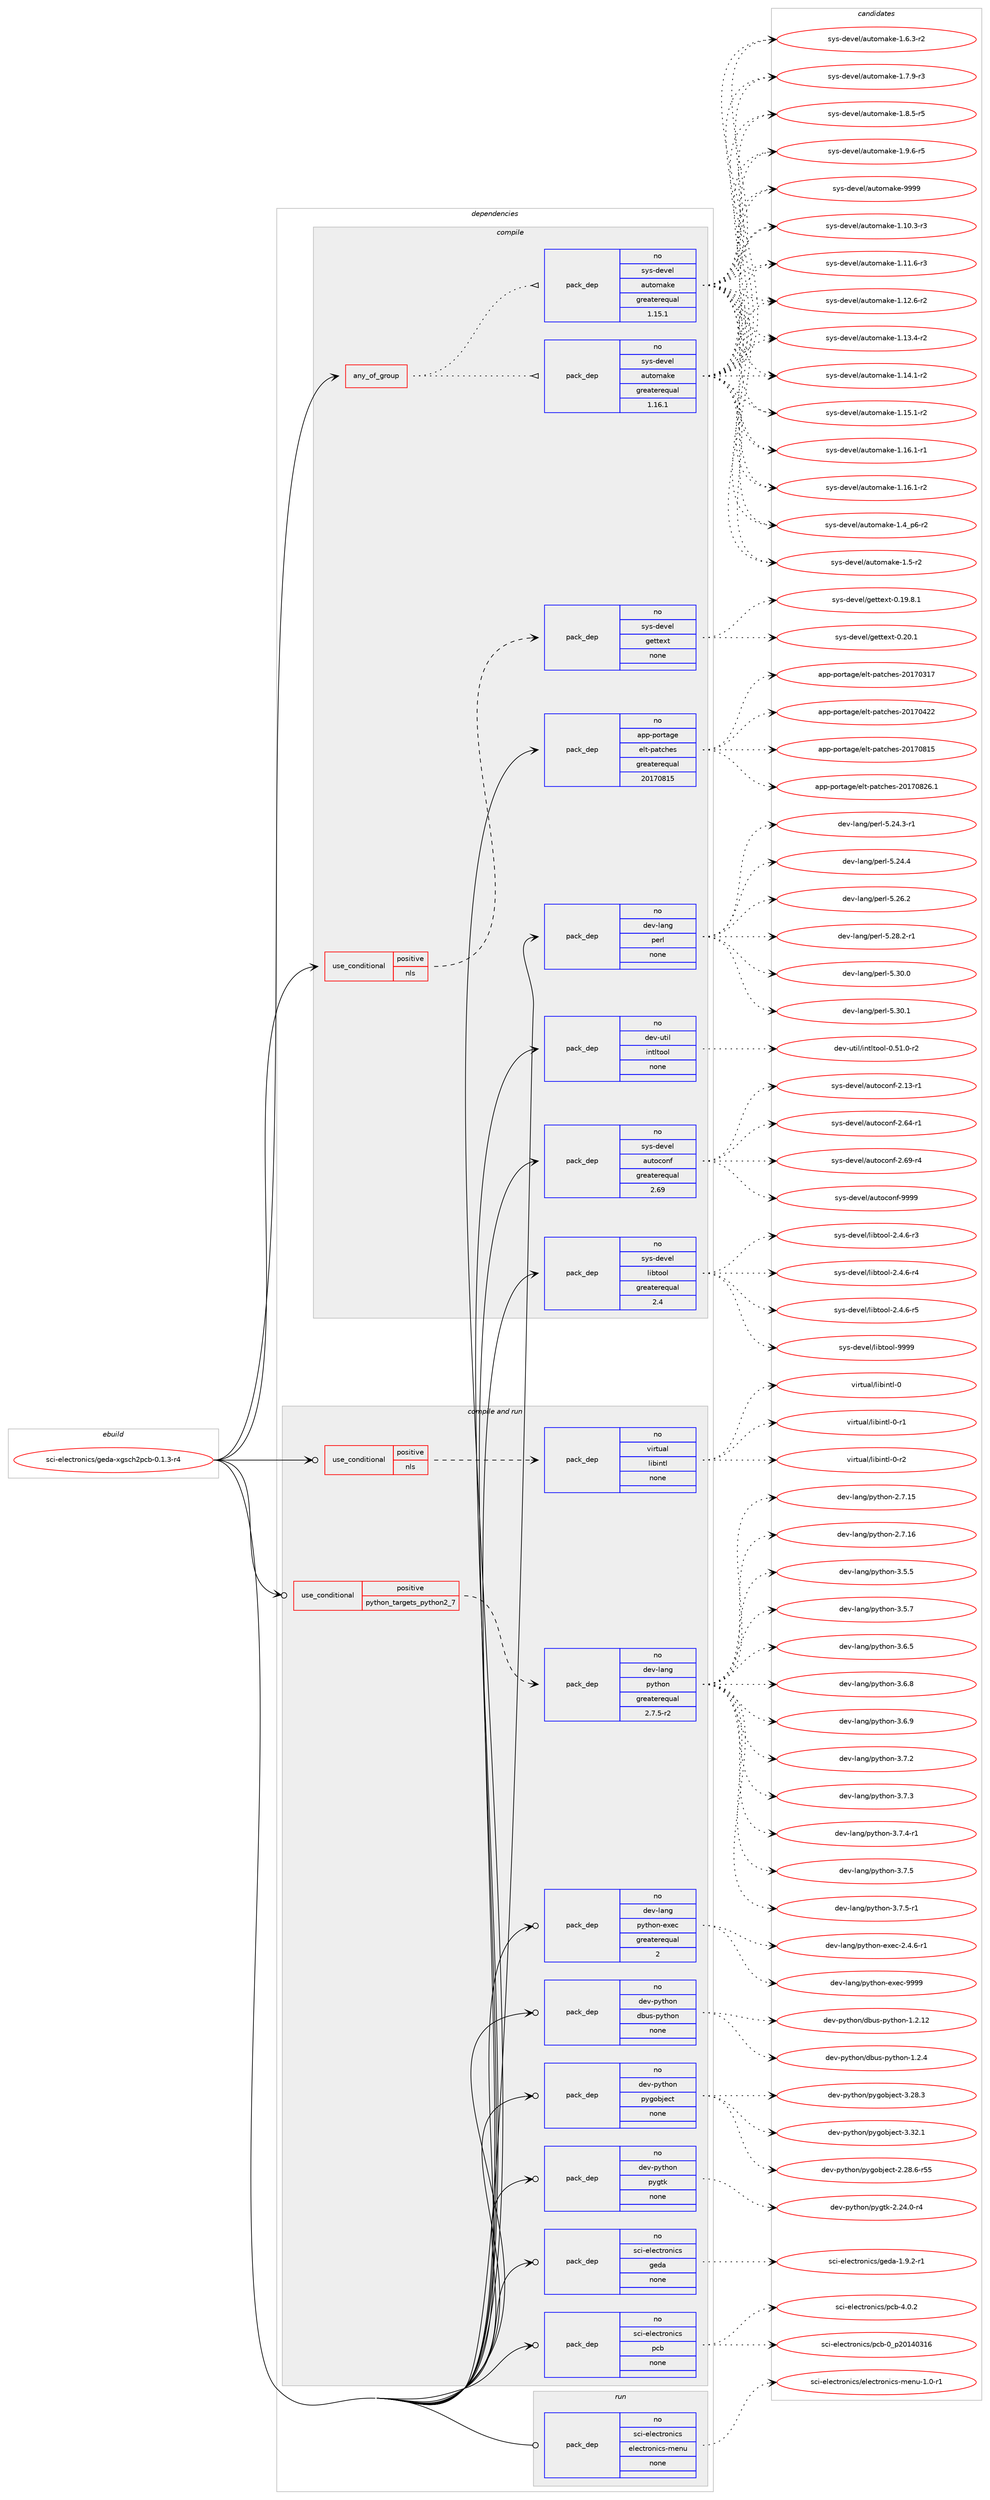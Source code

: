 digraph prolog {

# *************
# Graph options
# *************

newrank=true;
concentrate=true;
compound=true;
graph [rankdir=LR,fontname=Helvetica,fontsize=10,ranksep=1.5];#, ranksep=2.5, nodesep=0.2];
edge  [arrowhead=vee];
node  [fontname=Helvetica,fontsize=10];

# **********
# The ebuild
# **********

subgraph cluster_leftcol {
color=gray;
rank=same;
label=<<i>ebuild</i>>;
id [label="sci-electronics/geda-xgsch2pcb-0.1.3-r4", color=red, width=4, href="../sci-electronics/geda-xgsch2pcb-0.1.3-r4.svg"];
}

# ****************
# The dependencies
# ****************

subgraph cluster_midcol {
color=gray;
label=<<i>dependencies</i>>;
subgraph cluster_compile {
fillcolor="#eeeeee";
style=filled;
label=<<i>compile</i>>;
subgraph any14544 {
dependency852857 [label=<<TABLE BORDER="0" CELLBORDER="1" CELLSPACING="0" CELLPADDING="4"><TR><TD CELLPADDING="10">any_of_group</TD></TR></TABLE>>, shape=none, color=red];subgraph pack630673 {
dependency852858 [label=<<TABLE BORDER="0" CELLBORDER="1" CELLSPACING="0" CELLPADDING="4" WIDTH="220"><TR><TD ROWSPAN="6" CELLPADDING="30">pack_dep</TD></TR><TR><TD WIDTH="110">no</TD></TR><TR><TD>sys-devel</TD></TR><TR><TD>automake</TD></TR><TR><TD>greaterequal</TD></TR><TR><TD>1.16.1</TD></TR></TABLE>>, shape=none, color=blue];
}
dependency852857:e -> dependency852858:w [weight=20,style="dotted",arrowhead="oinv"];
subgraph pack630674 {
dependency852859 [label=<<TABLE BORDER="0" CELLBORDER="1" CELLSPACING="0" CELLPADDING="4" WIDTH="220"><TR><TD ROWSPAN="6" CELLPADDING="30">pack_dep</TD></TR><TR><TD WIDTH="110">no</TD></TR><TR><TD>sys-devel</TD></TR><TR><TD>automake</TD></TR><TR><TD>greaterequal</TD></TR><TR><TD>1.15.1</TD></TR></TABLE>>, shape=none, color=blue];
}
dependency852857:e -> dependency852859:w [weight=20,style="dotted",arrowhead="oinv"];
}
id:e -> dependency852857:w [weight=20,style="solid",arrowhead="vee"];
subgraph cond207131 {
dependency852860 [label=<<TABLE BORDER="0" CELLBORDER="1" CELLSPACING="0" CELLPADDING="4"><TR><TD ROWSPAN="3" CELLPADDING="10">use_conditional</TD></TR><TR><TD>positive</TD></TR><TR><TD>nls</TD></TR></TABLE>>, shape=none, color=red];
subgraph pack630675 {
dependency852861 [label=<<TABLE BORDER="0" CELLBORDER="1" CELLSPACING="0" CELLPADDING="4" WIDTH="220"><TR><TD ROWSPAN="6" CELLPADDING="30">pack_dep</TD></TR><TR><TD WIDTH="110">no</TD></TR><TR><TD>sys-devel</TD></TR><TR><TD>gettext</TD></TR><TR><TD>none</TD></TR><TR><TD></TD></TR></TABLE>>, shape=none, color=blue];
}
dependency852860:e -> dependency852861:w [weight=20,style="dashed",arrowhead="vee"];
}
id:e -> dependency852860:w [weight=20,style="solid",arrowhead="vee"];
subgraph pack630676 {
dependency852862 [label=<<TABLE BORDER="0" CELLBORDER="1" CELLSPACING="0" CELLPADDING="4" WIDTH="220"><TR><TD ROWSPAN="6" CELLPADDING="30">pack_dep</TD></TR><TR><TD WIDTH="110">no</TD></TR><TR><TD>app-portage</TD></TR><TR><TD>elt-patches</TD></TR><TR><TD>greaterequal</TD></TR><TR><TD>20170815</TD></TR></TABLE>>, shape=none, color=blue];
}
id:e -> dependency852862:w [weight=20,style="solid",arrowhead="vee"];
subgraph pack630677 {
dependency852863 [label=<<TABLE BORDER="0" CELLBORDER="1" CELLSPACING="0" CELLPADDING="4" WIDTH="220"><TR><TD ROWSPAN="6" CELLPADDING="30">pack_dep</TD></TR><TR><TD WIDTH="110">no</TD></TR><TR><TD>dev-lang</TD></TR><TR><TD>perl</TD></TR><TR><TD>none</TD></TR><TR><TD></TD></TR></TABLE>>, shape=none, color=blue];
}
id:e -> dependency852863:w [weight=20,style="solid",arrowhead="vee"];
subgraph pack630678 {
dependency852864 [label=<<TABLE BORDER="0" CELLBORDER="1" CELLSPACING="0" CELLPADDING="4" WIDTH="220"><TR><TD ROWSPAN="6" CELLPADDING="30">pack_dep</TD></TR><TR><TD WIDTH="110">no</TD></TR><TR><TD>dev-util</TD></TR><TR><TD>intltool</TD></TR><TR><TD>none</TD></TR><TR><TD></TD></TR></TABLE>>, shape=none, color=blue];
}
id:e -> dependency852864:w [weight=20,style="solid",arrowhead="vee"];
subgraph pack630679 {
dependency852865 [label=<<TABLE BORDER="0" CELLBORDER="1" CELLSPACING="0" CELLPADDING="4" WIDTH="220"><TR><TD ROWSPAN="6" CELLPADDING="30">pack_dep</TD></TR><TR><TD WIDTH="110">no</TD></TR><TR><TD>sys-devel</TD></TR><TR><TD>autoconf</TD></TR><TR><TD>greaterequal</TD></TR><TR><TD>2.69</TD></TR></TABLE>>, shape=none, color=blue];
}
id:e -> dependency852865:w [weight=20,style="solid",arrowhead="vee"];
subgraph pack630680 {
dependency852866 [label=<<TABLE BORDER="0" CELLBORDER="1" CELLSPACING="0" CELLPADDING="4" WIDTH="220"><TR><TD ROWSPAN="6" CELLPADDING="30">pack_dep</TD></TR><TR><TD WIDTH="110">no</TD></TR><TR><TD>sys-devel</TD></TR><TR><TD>libtool</TD></TR><TR><TD>greaterequal</TD></TR><TR><TD>2.4</TD></TR></TABLE>>, shape=none, color=blue];
}
id:e -> dependency852866:w [weight=20,style="solid",arrowhead="vee"];
}
subgraph cluster_compileandrun {
fillcolor="#eeeeee";
style=filled;
label=<<i>compile and run</i>>;
subgraph cond207132 {
dependency852867 [label=<<TABLE BORDER="0" CELLBORDER="1" CELLSPACING="0" CELLPADDING="4"><TR><TD ROWSPAN="3" CELLPADDING="10">use_conditional</TD></TR><TR><TD>positive</TD></TR><TR><TD>nls</TD></TR></TABLE>>, shape=none, color=red];
subgraph pack630681 {
dependency852868 [label=<<TABLE BORDER="0" CELLBORDER="1" CELLSPACING="0" CELLPADDING="4" WIDTH="220"><TR><TD ROWSPAN="6" CELLPADDING="30">pack_dep</TD></TR><TR><TD WIDTH="110">no</TD></TR><TR><TD>virtual</TD></TR><TR><TD>libintl</TD></TR><TR><TD>none</TD></TR><TR><TD></TD></TR></TABLE>>, shape=none, color=blue];
}
dependency852867:e -> dependency852868:w [weight=20,style="dashed",arrowhead="vee"];
}
id:e -> dependency852867:w [weight=20,style="solid",arrowhead="odotvee"];
subgraph cond207133 {
dependency852869 [label=<<TABLE BORDER="0" CELLBORDER="1" CELLSPACING="0" CELLPADDING="4"><TR><TD ROWSPAN="3" CELLPADDING="10">use_conditional</TD></TR><TR><TD>positive</TD></TR><TR><TD>python_targets_python2_7</TD></TR></TABLE>>, shape=none, color=red];
subgraph pack630682 {
dependency852870 [label=<<TABLE BORDER="0" CELLBORDER="1" CELLSPACING="0" CELLPADDING="4" WIDTH="220"><TR><TD ROWSPAN="6" CELLPADDING="30">pack_dep</TD></TR><TR><TD WIDTH="110">no</TD></TR><TR><TD>dev-lang</TD></TR><TR><TD>python</TD></TR><TR><TD>greaterequal</TD></TR><TR><TD>2.7.5-r2</TD></TR></TABLE>>, shape=none, color=blue];
}
dependency852869:e -> dependency852870:w [weight=20,style="dashed",arrowhead="vee"];
}
id:e -> dependency852869:w [weight=20,style="solid",arrowhead="odotvee"];
subgraph pack630683 {
dependency852871 [label=<<TABLE BORDER="0" CELLBORDER="1" CELLSPACING="0" CELLPADDING="4" WIDTH="220"><TR><TD ROWSPAN="6" CELLPADDING="30">pack_dep</TD></TR><TR><TD WIDTH="110">no</TD></TR><TR><TD>dev-lang</TD></TR><TR><TD>python-exec</TD></TR><TR><TD>greaterequal</TD></TR><TR><TD>2</TD></TR></TABLE>>, shape=none, color=blue];
}
id:e -> dependency852871:w [weight=20,style="solid",arrowhead="odotvee"];
subgraph pack630684 {
dependency852872 [label=<<TABLE BORDER="0" CELLBORDER="1" CELLSPACING="0" CELLPADDING="4" WIDTH="220"><TR><TD ROWSPAN="6" CELLPADDING="30">pack_dep</TD></TR><TR><TD WIDTH="110">no</TD></TR><TR><TD>dev-python</TD></TR><TR><TD>dbus-python</TD></TR><TR><TD>none</TD></TR><TR><TD></TD></TR></TABLE>>, shape=none, color=blue];
}
id:e -> dependency852872:w [weight=20,style="solid",arrowhead="odotvee"];
subgraph pack630685 {
dependency852873 [label=<<TABLE BORDER="0" CELLBORDER="1" CELLSPACING="0" CELLPADDING="4" WIDTH="220"><TR><TD ROWSPAN="6" CELLPADDING="30">pack_dep</TD></TR><TR><TD WIDTH="110">no</TD></TR><TR><TD>dev-python</TD></TR><TR><TD>pygobject</TD></TR><TR><TD>none</TD></TR><TR><TD></TD></TR></TABLE>>, shape=none, color=blue];
}
id:e -> dependency852873:w [weight=20,style="solid",arrowhead="odotvee"];
subgraph pack630686 {
dependency852874 [label=<<TABLE BORDER="0" CELLBORDER="1" CELLSPACING="0" CELLPADDING="4" WIDTH="220"><TR><TD ROWSPAN="6" CELLPADDING="30">pack_dep</TD></TR><TR><TD WIDTH="110">no</TD></TR><TR><TD>dev-python</TD></TR><TR><TD>pygtk</TD></TR><TR><TD>none</TD></TR><TR><TD></TD></TR></TABLE>>, shape=none, color=blue];
}
id:e -> dependency852874:w [weight=20,style="solid",arrowhead="odotvee"];
subgraph pack630687 {
dependency852875 [label=<<TABLE BORDER="0" CELLBORDER="1" CELLSPACING="0" CELLPADDING="4" WIDTH="220"><TR><TD ROWSPAN="6" CELLPADDING="30">pack_dep</TD></TR><TR><TD WIDTH="110">no</TD></TR><TR><TD>sci-electronics</TD></TR><TR><TD>geda</TD></TR><TR><TD>none</TD></TR><TR><TD></TD></TR></TABLE>>, shape=none, color=blue];
}
id:e -> dependency852875:w [weight=20,style="solid",arrowhead="odotvee"];
subgraph pack630688 {
dependency852876 [label=<<TABLE BORDER="0" CELLBORDER="1" CELLSPACING="0" CELLPADDING="4" WIDTH="220"><TR><TD ROWSPAN="6" CELLPADDING="30">pack_dep</TD></TR><TR><TD WIDTH="110">no</TD></TR><TR><TD>sci-electronics</TD></TR><TR><TD>pcb</TD></TR><TR><TD>none</TD></TR><TR><TD></TD></TR></TABLE>>, shape=none, color=blue];
}
id:e -> dependency852876:w [weight=20,style="solid",arrowhead="odotvee"];
}
subgraph cluster_run {
fillcolor="#eeeeee";
style=filled;
label=<<i>run</i>>;
subgraph pack630689 {
dependency852877 [label=<<TABLE BORDER="0" CELLBORDER="1" CELLSPACING="0" CELLPADDING="4" WIDTH="220"><TR><TD ROWSPAN="6" CELLPADDING="30">pack_dep</TD></TR><TR><TD WIDTH="110">no</TD></TR><TR><TD>sci-electronics</TD></TR><TR><TD>electronics-menu</TD></TR><TR><TD>none</TD></TR><TR><TD></TD></TR></TABLE>>, shape=none, color=blue];
}
id:e -> dependency852877:w [weight=20,style="solid",arrowhead="odot"];
}
}

# **************
# The candidates
# **************

subgraph cluster_choices {
rank=same;
color=gray;
label=<<i>candidates</i>>;

subgraph choice630673 {
color=black;
nodesep=1;
choice11512111545100101118101108479711711611110997107101454946494846514511451 [label="sys-devel/automake-1.10.3-r3", color=red, width=4,href="../sys-devel/automake-1.10.3-r3.svg"];
choice11512111545100101118101108479711711611110997107101454946494946544511451 [label="sys-devel/automake-1.11.6-r3", color=red, width=4,href="../sys-devel/automake-1.11.6-r3.svg"];
choice11512111545100101118101108479711711611110997107101454946495046544511450 [label="sys-devel/automake-1.12.6-r2", color=red, width=4,href="../sys-devel/automake-1.12.6-r2.svg"];
choice11512111545100101118101108479711711611110997107101454946495146524511450 [label="sys-devel/automake-1.13.4-r2", color=red, width=4,href="../sys-devel/automake-1.13.4-r2.svg"];
choice11512111545100101118101108479711711611110997107101454946495246494511450 [label="sys-devel/automake-1.14.1-r2", color=red, width=4,href="../sys-devel/automake-1.14.1-r2.svg"];
choice11512111545100101118101108479711711611110997107101454946495346494511450 [label="sys-devel/automake-1.15.1-r2", color=red, width=4,href="../sys-devel/automake-1.15.1-r2.svg"];
choice11512111545100101118101108479711711611110997107101454946495446494511449 [label="sys-devel/automake-1.16.1-r1", color=red, width=4,href="../sys-devel/automake-1.16.1-r1.svg"];
choice11512111545100101118101108479711711611110997107101454946495446494511450 [label="sys-devel/automake-1.16.1-r2", color=red, width=4,href="../sys-devel/automake-1.16.1-r2.svg"];
choice115121115451001011181011084797117116111109971071014549465295112544511450 [label="sys-devel/automake-1.4_p6-r2", color=red, width=4,href="../sys-devel/automake-1.4_p6-r2.svg"];
choice11512111545100101118101108479711711611110997107101454946534511450 [label="sys-devel/automake-1.5-r2", color=red, width=4,href="../sys-devel/automake-1.5-r2.svg"];
choice115121115451001011181011084797117116111109971071014549465446514511450 [label="sys-devel/automake-1.6.3-r2", color=red, width=4,href="../sys-devel/automake-1.6.3-r2.svg"];
choice115121115451001011181011084797117116111109971071014549465546574511451 [label="sys-devel/automake-1.7.9-r3", color=red, width=4,href="../sys-devel/automake-1.7.9-r3.svg"];
choice115121115451001011181011084797117116111109971071014549465646534511453 [label="sys-devel/automake-1.8.5-r5", color=red, width=4,href="../sys-devel/automake-1.8.5-r5.svg"];
choice115121115451001011181011084797117116111109971071014549465746544511453 [label="sys-devel/automake-1.9.6-r5", color=red, width=4,href="../sys-devel/automake-1.9.6-r5.svg"];
choice115121115451001011181011084797117116111109971071014557575757 [label="sys-devel/automake-9999", color=red, width=4,href="../sys-devel/automake-9999.svg"];
dependency852858:e -> choice11512111545100101118101108479711711611110997107101454946494846514511451:w [style=dotted,weight="100"];
dependency852858:e -> choice11512111545100101118101108479711711611110997107101454946494946544511451:w [style=dotted,weight="100"];
dependency852858:e -> choice11512111545100101118101108479711711611110997107101454946495046544511450:w [style=dotted,weight="100"];
dependency852858:e -> choice11512111545100101118101108479711711611110997107101454946495146524511450:w [style=dotted,weight="100"];
dependency852858:e -> choice11512111545100101118101108479711711611110997107101454946495246494511450:w [style=dotted,weight="100"];
dependency852858:e -> choice11512111545100101118101108479711711611110997107101454946495346494511450:w [style=dotted,weight="100"];
dependency852858:e -> choice11512111545100101118101108479711711611110997107101454946495446494511449:w [style=dotted,weight="100"];
dependency852858:e -> choice11512111545100101118101108479711711611110997107101454946495446494511450:w [style=dotted,weight="100"];
dependency852858:e -> choice115121115451001011181011084797117116111109971071014549465295112544511450:w [style=dotted,weight="100"];
dependency852858:e -> choice11512111545100101118101108479711711611110997107101454946534511450:w [style=dotted,weight="100"];
dependency852858:e -> choice115121115451001011181011084797117116111109971071014549465446514511450:w [style=dotted,weight="100"];
dependency852858:e -> choice115121115451001011181011084797117116111109971071014549465546574511451:w [style=dotted,weight="100"];
dependency852858:e -> choice115121115451001011181011084797117116111109971071014549465646534511453:w [style=dotted,weight="100"];
dependency852858:e -> choice115121115451001011181011084797117116111109971071014549465746544511453:w [style=dotted,weight="100"];
dependency852858:e -> choice115121115451001011181011084797117116111109971071014557575757:w [style=dotted,weight="100"];
}
subgraph choice630674 {
color=black;
nodesep=1;
choice11512111545100101118101108479711711611110997107101454946494846514511451 [label="sys-devel/automake-1.10.3-r3", color=red, width=4,href="../sys-devel/automake-1.10.3-r3.svg"];
choice11512111545100101118101108479711711611110997107101454946494946544511451 [label="sys-devel/automake-1.11.6-r3", color=red, width=4,href="../sys-devel/automake-1.11.6-r3.svg"];
choice11512111545100101118101108479711711611110997107101454946495046544511450 [label="sys-devel/automake-1.12.6-r2", color=red, width=4,href="../sys-devel/automake-1.12.6-r2.svg"];
choice11512111545100101118101108479711711611110997107101454946495146524511450 [label="sys-devel/automake-1.13.4-r2", color=red, width=4,href="../sys-devel/automake-1.13.4-r2.svg"];
choice11512111545100101118101108479711711611110997107101454946495246494511450 [label="sys-devel/automake-1.14.1-r2", color=red, width=4,href="../sys-devel/automake-1.14.1-r2.svg"];
choice11512111545100101118101108479711711611110997107101454946495346494511450 [label="sys-devel/automake-1.15.1-r2", color=red, width=4,href="../sys-devel/automake-1.15.1-r2.svg"];
choice11512111545100101118101108479711711611110997107101454946495446494511449 [label="sys-devel/automake-1.16.1-r1", color=red, width=4,href="../sys-devel/automake-1.16.1-r1.svg"];
choice11512111545100101118101108479711711611110997107101454946495446494511450 [label="sys-devel/automake-1.16.1-r2", color=red, width=4,href="../sys-devel/automake-1.16.1-r2.svg"];
choice115121115451001011181011084797117116111109971071014549465295112544511450 [label="sys-devel/automake-1.4_p6-r2", color=red, width=4,href="../sys-devel/automake-1.4_p6-r2.svg"];
choice11512111545100101118101108479711711611110997107101454946534511450 [label="sys-devel/automake-1.5-r2", color=red, width=4,href="../sys-devel/automake-1.5-r2.svg"];
choice115121115451001011181011084797117116111109971071014549465446514511450 [label="sys-devel/automake-1.6.3-r2", color=red, width=4,href="../sys-devel/automake-1.6.3-r2.svg"];
choice115121115451001011181011084797117116111109971071014549465546574511451 [label="sys-devel/automake-1.7.9-r3", color=red, width=4,href="../sys-devel/automake-1.7.9-r3.svg"];
choice115121115451001011181011084797117116111109971071014549465646534511453 [label="sys-devel/automake-1.8.5-r5", color=red, width=4,href="../sys-devel/automake-1.8.5-r5.svg"];
choice115121115451001011181011084797117116111109971071014549465746544511453 [label="sys-devel/automake-1.9.6-r5", color=red, width=4,href="../sys-devel/automake-1.9.6-r5.svg"];
choice115121115451001011181011084797117116111109971071014557575757 [label="sys-devel/automake-9999", color=red, width=4,href="../sys-devel/automake-9999.svg"];
dependency852859:e -> choice11512111545100101118101108479711711611110997107101454946494846514511451:w [style=dotted,weight="100"];
dependency852859:e -> choice11512111545100101118101108479711711611110997107101454946494946544511451:w [style=dotted,weight="100"];
dependency852859:e -> choice11512111545100101118101108479711711611110997107101454946495046544511450:w [style=dotted,weight="100"];
dependency852859:e -> choice11512111545100101118101108479711711611110997107101454946495146524511450:w [style=dotted,weight="100"];
dependency852859:e -> choice11512111545100101118101108479711711611110997107101454946495246494511450:w [style=dotted,weight="100"];
dependency852859:e -> choice11512111545100101118101108479711711611110997107101454946495346494511450:w [style=dotted,weight="100"];
dependency852859:e -> choice11512111545100101118101108479711711611110997107101454946495446494511449:w [style=dotted,weight="100"];
dependency852859:e -> choice11512111545100101118101108479711711611110997107101454946495446494511450:w [style=dotted,weight="100"];
dependency852859:e -> choice115121115451001011181011084797117116111109971071014549465295112544511450:w [style=dotted,weight="100"];
dependency852859:e -> choice11512111545100101118101108479711711611110997107101454946534511450:w [style=dotted,weight="100"];
dependency852859:e -> choice115121115451001011181011084797117116111109971071014549465446514511450:w [style=dotted,weight="100"];
dependency852859:e -> choice115121115451001011181011084797117116111109971071014549465546574511451:w [style=dotted,weight="100"];
dependency852859:e -> choice115121115451001011181011084797117116111109971071014549465646534511453:w [style=dotted,weight="100"];
dependency852859:e -> choice115121115451001011181011084797117116111109971071014549465746544511453:w [style=dotted,weight="100"];
dependency852859:e -> choice115121115451001011181011084797117116111109971071014557575757:w [style=dotted,weight="100"];
}
subgraph choice630675 {
color=black;
nodesep=1;
choice1151211154510010111810110847103101116116101120116454846495746564649 [label="sys-devel/gettext-0.19.8.1", color=red, width=4,href="../sys-devel/gettext-0.19.8.1.svg"];
choice115121115451001011181011084710310111611610112011645484650484649 [label="sys-devel/gettext-0.20.1", color=red, width=4,href="../sys-devel/gettext-0.20.1.svg"];
dependency852861:e -> choice1151211154510010111810110847103101116116101120116454846495746564649:w [style=dotted,weight="100"];
dependency852861:e -> choice115121115451001011181011084710310111611610112011645484650484649:w [style=dotted,weight="100"];
}
subgraph choice630676 {
color=black;
nodesep=1;
choice97112112451121111141169710310147101108116451129711699104101115455048495548514955 [label="app-portage/elt-patches-20170317", color=red, width=4,href="../app-portage/elt-patches-20170317.svg"];
choice97112112451121111141169710310147101108116451129711699104101115455048495548525050 [label="app-portage/elt-patches-20170422", color=red, width=4,href="../app-portage/elt-patches-20170422.svg"];
choice97112112451121111141169710310147101108116451129711699104101115455048495548564953 [label="app-portage/elt-patches-20170815", color=red, width=4,href="../app-portage/elt-patches-20170815.svg"];
choice971121124511211111411697103101471011081164511297116991041011154550484955485650544649 [label="app-portage/elt-patches-20170826.1", color=red, width=4,href="../app-portage/elt-patches-20170826.1.svg"];
dependency852862:e -> choice97112112451121111141169710310147101108116451129711699104101115455048495548514955:w [style=dotted,weight="100"];
dependency852862:e -> choice97112112451121111141169710310147101108116451129711699104101115455048495548525050:w [style=dotted,weight="100"];
dependency852862:e -> choice97112112451121111141169710310147101108116451129711699104101115455048495548564953:w [style=dotted,weight="100"];
dependency852862:e -> choice971121124511211111411697103101471011081164511297116991041011154550484955485650544649:w [style=dotted,weight="100"];
}
subgraph choice630677 {
color=black;
nodesep=1;
choice100101118451089711010347112101114108455346505246514511449 [label="dev-lang/perl-5.24.3-r1", color=red, width=4,href="../dev-lang/perl-5.24.3-r1.svg"];
choice10010111845108971101034711210111410845534650524652 [label="dev-lang/perl-5.24.4", color=red, width=4,href="../dev-lang/perl-5.24.4.svg"];
choice10010111845108971101034711210111410845534650544650 [label="dev-lang/perl-5.26.2", color=red, width=4,href="../dev-lang/perl-5.26.2.svg"];
choice100101118451089711010347112101114108455346505646504511449 [label="dev-lang/perl-5.28.2-r1", color=red, width=4,href="../dev-lang/perl-5.28.2-r1.svg"];
choice10010111845108971101034711210111410845534651484648 [label="dev-lang/perl-5.30.0", color=red, width=4,href="../dev-lang/perl-5.30.0.svg"];
choice10010111845108971101034711210111410845534651484649 [label="dev-lang/perl-5.30.1", color=red, width=4,href="../dev-lang/perl-5.30.1.svg"];
dependency852863:e -> choice100101118451089711010347112101114108455346505246514511449:w [style=dotted,weight="100"];
dependency852863:e -> choice10010111845108971101034711210111410845534650524652:w [style=dotted,weight="100"];
dependency852863:e -> choice10010111845108971101034711210111410845534650544650:w [style=dotted,weight="100"];
dependency852863:e -> choice100101118451089711010347112101114108455346505646504511449:w [style=dotted,weight="100"];
dependency852863:e -> choice10010111845108971101034711210111410845534651484648:w [style=dotted,weight="100"];
dependency852863:e -> choice10010111845108971101034711210111410845534651484649:w [style=dotted,weight="100"];
}
subgraph choice630678 {
color=black;
nodesep=1;
choice1001011184511711610510847105110116108116111111108454846534946484511450 [label="dev-util/intltool-0.51.0-r2", color=red, width=4,href="../dev-util/intltool-0.51.0-r2.svg"];
dependency852864:e -> choice1001011184511711610510847105110116108116111111108454846534946484511450:w [style=dotted,weight="100"];
}
subgraph choice630679 {
color=black;
nodesep=1;
choice1151211154510010111810110847971171161119911111010245504649514511449 [label="sys-devel/autoconf-2.13-r1", color=red, width=4,href="../sys-devel/autoconf-2.13-r1.svg"];
choice1151211154510010111810110847971171161119911111010245504654524511449 [label="sys-devel/autoconf-2.64-r1", color=red, width=4,href="../sys-devel/autoconf-2.64-r1.svg"];
choice1151211154510010111810110847971171161119911111010245504654574511452 [label="sys-devel/autoconf-2.69-r4", color=red, width=4,href="../sys-devel/autoconf-2.69-r4.svg"];
choice115121115451001011181011084797117116111991111101024557575757 [label="sys-devel/autoconf-9999", color=red, width=4,href="../sys-devel/autoconf-9999.svg"];
dependency852865:e -> choice1151211154510010111810110847971171161119911111010245504649514511449:w [style=dotted,weight="100"];
dependency852865:e -> choice1151211154510010111810110847971171161119911111010245504654524511449:w [style=dotted,weight="100"];
dependency852865:e -> choice1151211154510010111810110847971171161119911111010245504654574511452:w [style=dotted,weight="100"];
dependency852865:e -> choice115121115451001011181011084797117116111991111101024557575757:w [style=dotted,weight="100"];
}
subgraph choice630680 {
color=black;
nodesep=1;
choice1151211154510010111810110847108105981161111111084550465246544511451 [label="sys-devel/libtool-2.4.6-r3", color=red, width=4,href="../sys-devel/libtool-2.4.6-r3.svg"];
choice1151211154510010111810110847108105981161111111084550465246544511452 [label="sys-devel/libtool-2.4.6-r4", color=red, width=4,href="../sys-devel/libtool-2.4.6-r4.svg"];
choice1151211154510010111810110847108105981161111111084550465246544511453 [label="sys-devel/libtool-2.4.6-r5", color=red, width=4,href="../sys-devel/libtool-2.4.6-r5.svg"];
choice1151211154510010111810110847108105981161111111084557575757 [label="sys-devel/libtool-9999", color=red, width=4,href="../sys-devel/libtool-9999.svg"];
dependency852866:e -> choice1151211154510010111810110847108105981161111111084550465246544511451:w [style=dotted,weight="100"];
dependency852866:e -> choice1151211154510010111810110847108105981161111111084550465246544511452:w [style=dotted,weight="100"];
dependency852866:e -> choice1151211154510010111810110847108105981161111111084550465246544511453:w [style=dotted,weight="100"];
dependency852866:e -> choice1151211154510010111810110847108105981161111111084557575757:w [style=dotted,weight="100"];
}
subgraph choice630681 {
color=black;
nodesep=1;
choice1181051141161179710847108105981051101161084548 [label="virtual/libintl-0", color=red, width=4,href="../virtual/libintl-0.svg"];
choice11810511411611797108471081059810511011610845484511449 [label="virtual/libintl-0-r1", color=red, width=4,href="../virtual/libintl-0-r1.svg"];
choice11810511411611797108471081059810511011610845484511450 [label="virtual/libintl-0-r2", color=red, width=4,href="../virtual/libintl-0-r2.svg"];
dependency852868:e -> choice1181051141161179710847108105981051101161084548:w [style=dotted,weight="100"];
dependency852868:e -> choice11810511411611797108471081059810511011610845484511449:w [style=dotted,weight="100"];
dependency852868:e -> choice11810511411611797108471081059810511011610845484511450:w [style=dotted,weight="100"];
}
subgraph choice630682 {
color=black;
nodesep=1;
choice10010111845108971101034711212111610411111045504655464953 [label="dev-lang/python-2.7.15", color=red, width=4,href="../dev-lang/python-2.7.15.svg"];
choice10010111845108971101034711212111610411111045504655464954 [label="dev-lang/python-2.7.16", color=red, width=4,href="../dev-lang/python-2.7.16.svg"];
choice100101118451089711010347112121116104111110455146534653 [label="dev-lang/python-3.5.5", color=red, width=4,href="../dev-lang/python-3.5.5.svg"];
choice100101118451089711010347112121116104111110455146534655 [label="dev-lang/python-3.5.7", color=red, width=4,href="../dev-lang/python-3.5.7.svg"];
choice100101118451089711010347112121116104111110455146544653 [label="dev-lang/python-3.6.5", color=red, width=4,href="../dev-lang/python-3.6.5.svg"];
choice100101118451089711010347112121116104111110455146544656 [label="dev-lang/python-3.6.8", color=red, width=4,href="../dev-lang/python-3.6.8.svg"];
choice100101118451089711010347112121116104111110455146544657 [label="dev-lang/python-3.6.9", color=red, width=4,href="../dev-lang/python-3.6.9.svg"];
choice100101118451089711010347112121116104111110455146554650 [label="dev-lang/python-3.7.2", color=red, width=4,href="../dev-lang/python-3.7.2.svg"];
choice100101118451089711010347112121116104111110455146554651 [label="dev-lang/python-3.7.3", color=red, width=4,href="../dev-lang/python-3.7.3.svg"];
choice1001011184510897110103471121211161041111104551465546524511449 [label="dev-lang/python-3.7.4-r1", color=red, width=4,href="../dev-lang/python-3.7.4-r1.svg"];
choice100101118451089711010347112121116104111110455146554653 [label="dev-lang/python-3.7.5", color=red, width=4,href="../dev-lang/python-3.7.5.svg"];
choice1001011184510897110103471121211161041111104551465546534511449 [label="dev-lang/python-3.7.5-r1", color=red, width=4,href="../dev-lang/python-3.7.5-r1.svg"];
dependency852870:e -> choice10010111845108971101034711212111610411111045504655464953:w [style=dotted,weight="100"];
dependency852870:e -> choice10010111845108971101034711212111610411111045504655464954:w [style=dotted,weight="100"];
dependency852870:e -> choice100101118451089711010347112121116104111110455146534653:w [style=dotted,weight="100"];
dependency852870:e -> choice100101118451089711010347112121116104111110455146534655:w [style=dotted,weight="100"];
dependency852870:e -> choice100101118451089711010347112121116104111110455146544653:w [style=dotted,weight="100"];
dependency852870:e -> choice100101118451089711010347112121116104111110455146544656:w [style=dotted,weight="100"];
dependency852870:e -> choice100101118451089711010347112121116104111110455146544657:w [style=dotted,weight="100"];
dependency852870:e -> choice100101118451089711010347112121116104111110455146554650:w [style=dotted,weight="100"];
dependency852870:e -> choice100101118451089711010347112121116104111110455146554651:w [style=dotted,weight="100"];
dependency852870:e -> choice1001011184510897110103471121211161041111104551465546524511449:w [style=dotted,weight="100"];
dependency852870:e -> choice100101118451089711010347112121116104111110455146554653:w [style=dotted,weight="100"];
dependency852870:e -> choice1001011184510897110103471121211161041111104551465546534511449:w [style=dotted,weight="100"];
}
subgraph choice630683 {
color=black;
nodesep=1;
choice10010111845108971101034711212111610411111045101120101994550465246544511449 [label="dev-lang/python-exec-2.4.6-r1", color=red, width=4,href="../dev-lang/python-exec-2.4.6-r1.svg"];
choice10010111845108971101034711212111610411111045101120101994557575757 [label="dev-lang/python-exec-9999", color=red, width=4,href="../dev-lang/python-exec-9999.svg"];
dependency852871:e -> choice10010111845108971101034711212111610411111045101120101994550465246544511449:w [style=dotted,weight="100"];
dependency852871:e -> choice10010111845108971101034711212111610411111045101120101994557575757:w [style=dotted,weight="100"];
}
subgraph choice630684 {
color=black;
nodesep=1;
choice1001011184511212111610411111047100981171154511212111610411111045494650464950 [label="dev-python/dbus-python-1.2.12", color=red, width=4,href="../dev-python/dbus-python-1.2.12.svg"];
choice10010111845112121116104111110471009811711545112121116104111110454946504652 [label="dev-python/dbus-python-1.2.4", color=red, width=4,href="../dev-python/dbus-python-1.2.4.svg"];
dependency852872:e -> choice1001011184511212111610411111047100981171154511212111610411111045494650464950:w [style=dotted,weight="100"];
dependency852872:e -> choice10010111845112121116104111110471009811711545112121116104111110454946504652:w [style=dotted,weight="100"];
}
subgraph choice630685 {
color=black;
nodesep=1;
choice1001011184511212111610411111047112121103111981061019911645504650564654451145353 [label="dev-python/pygobject-2.28.6-r55", color=red, width=4,href="../dev-python/pygobject-2.28.6-r55.svg"];
choice1001011184511212111610411111047112121103111981061019911645514650564651 [label="dev-python/pygobject-3.28.3", color=red, width=4,href="../dev-python/pygobject-3.28.3.svg"];
choice1001011184511212111610411111047112121103111981061019911645514651504649 [label="dev-python/pygobject-3.32.1", color=red, width=4,href="../dev-python/pygobject-3.32.1.svg"];
dependency852873:e -> choice1001011184511212111610411111047112121103111981061019911645504650564654451145353:w [style=dotted,weight="100"];
dependency852873:e -> choice1001011184511212111610411111047112121103111981061019911645514650564651:w [style=dotted,weight="100"];
dependency852873:e -> choice1001011184511212111610411111047112121103111981061019911645514651504649:w [style=dotted,weight="100"];
}
subgraph choice630686 {
color=black;
nodesep=1;
choice1001011184511212111610411111047112121103116107455046505246484511452 [label="dev-python/pygtk-2.24.0-r4", color=red, width=4,href="../dev-python/pygtk-2.24.0-r4.svg"];
dependency852874:e -> choice1001011184511212111610411111047112121103116107455046505246484511452:w [style=dotted,weight="100"];
}
subgraph choice630687 {
color=black;
nodesep=1;
choice1159910545101108101991161141111101059911547103101100974549465746504511449 [label="sci-electronics/geda-1.9.2-r1", color=red, width=4,href="../sci-electronics/geda-1.9.2-r1.svg"];
dependency852875:e -> choice1159910545101108101991161141111101059911547103101100974549465746504511449:w [style=dotted,weight="100"];
}
subgraph choice630688 {
color=black;
nodesep=1;
choice115991054510110810199116114111110105991154711299984548951125048495248514954 [label="sci-electronics/pcb-0_p20140316", color=red, width=4,href="../sci-electronics/pcb-0_p20140316.svg"];
choice11599105451011081019911611411111010599115471129998455246484650 [label="sci-electronics/pcb-4.0.2", color=red, width=4,href="../sci-electronics/pcb-4.0.2.svg"];
dependency852876:e -> choice115991054510110810199116114111110105991154711299984548951125048495248514954:w [style=dotted,weight="100"];
dependency852876:e -> choice11599105451011081019911611411111010599115471129998455246484650:w [style=dotted,weight="100"];
}
subgraph choice630689 {
color=black;
nodesep=1;
choice1159910545101108101991161141111101059911547101108101991161141111101059911545109101110117454946484511449 [label="sci-electronics/electronics-menu-1.0-r1", color=red, width=4,href="../sci-electronics/electronics-menu-1.0-r1.svg"];
dependency852877:e -> choice1159910545101108101991161141111101059911547101108101991161141111101059911545109101110117454946484511449:w [style=dotted,weight="100"];
}
}

}
